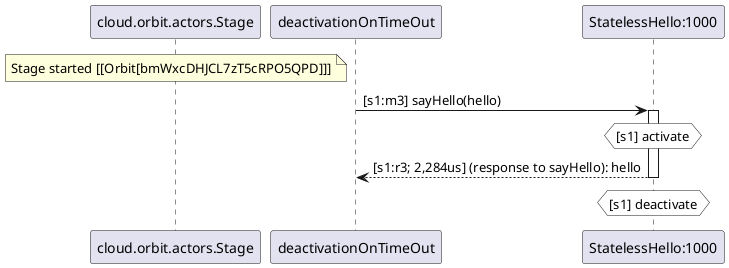 @startuml
note over "cloud.orbit.actors.Stage": Stage started [[Orbit[bmWxcDHJCL7zT5cRPO5QPD]]]
"deactivationOnTimeOut" -> "StatelessHello:1000" : [s1:m3] sayHello(hello)
activate "StatelessHello:1000"
hnote over "StatelessHello:1000" #white : [s1] activate
"StatelessHello:1000" --> "deactivationOnTimeOut" : [s1:r3; 2,284us] (response to sayHello): hello
deactivate "StatelessHello:1000"
hnote over "StatelessHello:1000" #white : [s1] deactivate
@enduml
